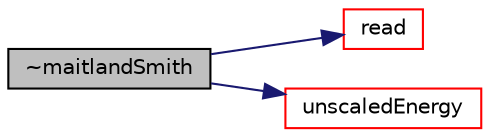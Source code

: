 digraph "~maitlandSmith"
{
  bgcolor="transparent";
  edge [fontname="Helvetica",fontsize="10",labelfontname="Helvetica",labelfontsize="10"];
  node [fontname="Helvetica",fontsize="10",shape=record];
  rankdir="LR";
  Node1 [label="~maitlandSmith",height=0.2,width=0.4,color="black", fillcolor="grey75", style="filled", fontcolor="black"];
  Node1 -> Node2 [color="midnightblue",fontsize="10",style="solid",fontname="Helvetica"];
  Node2 [label="read",height=0.2,width=0.4,color="red",URL="$a01431.html#a646f6b9e314f4e96310c6291a2be3579",tooltip="Read dictionary. "];
  Node1 -> Node3 [color="midnightblue",fontsize="10",style="solid",fontname="Helvetica"];
  Node3 [label="unscaledEnergy",height=0.2,width=0.4,color="red",URL="$a01431.html#a73698c4cdd0bb3eaaf7a7aa4ba68f011"];
}
